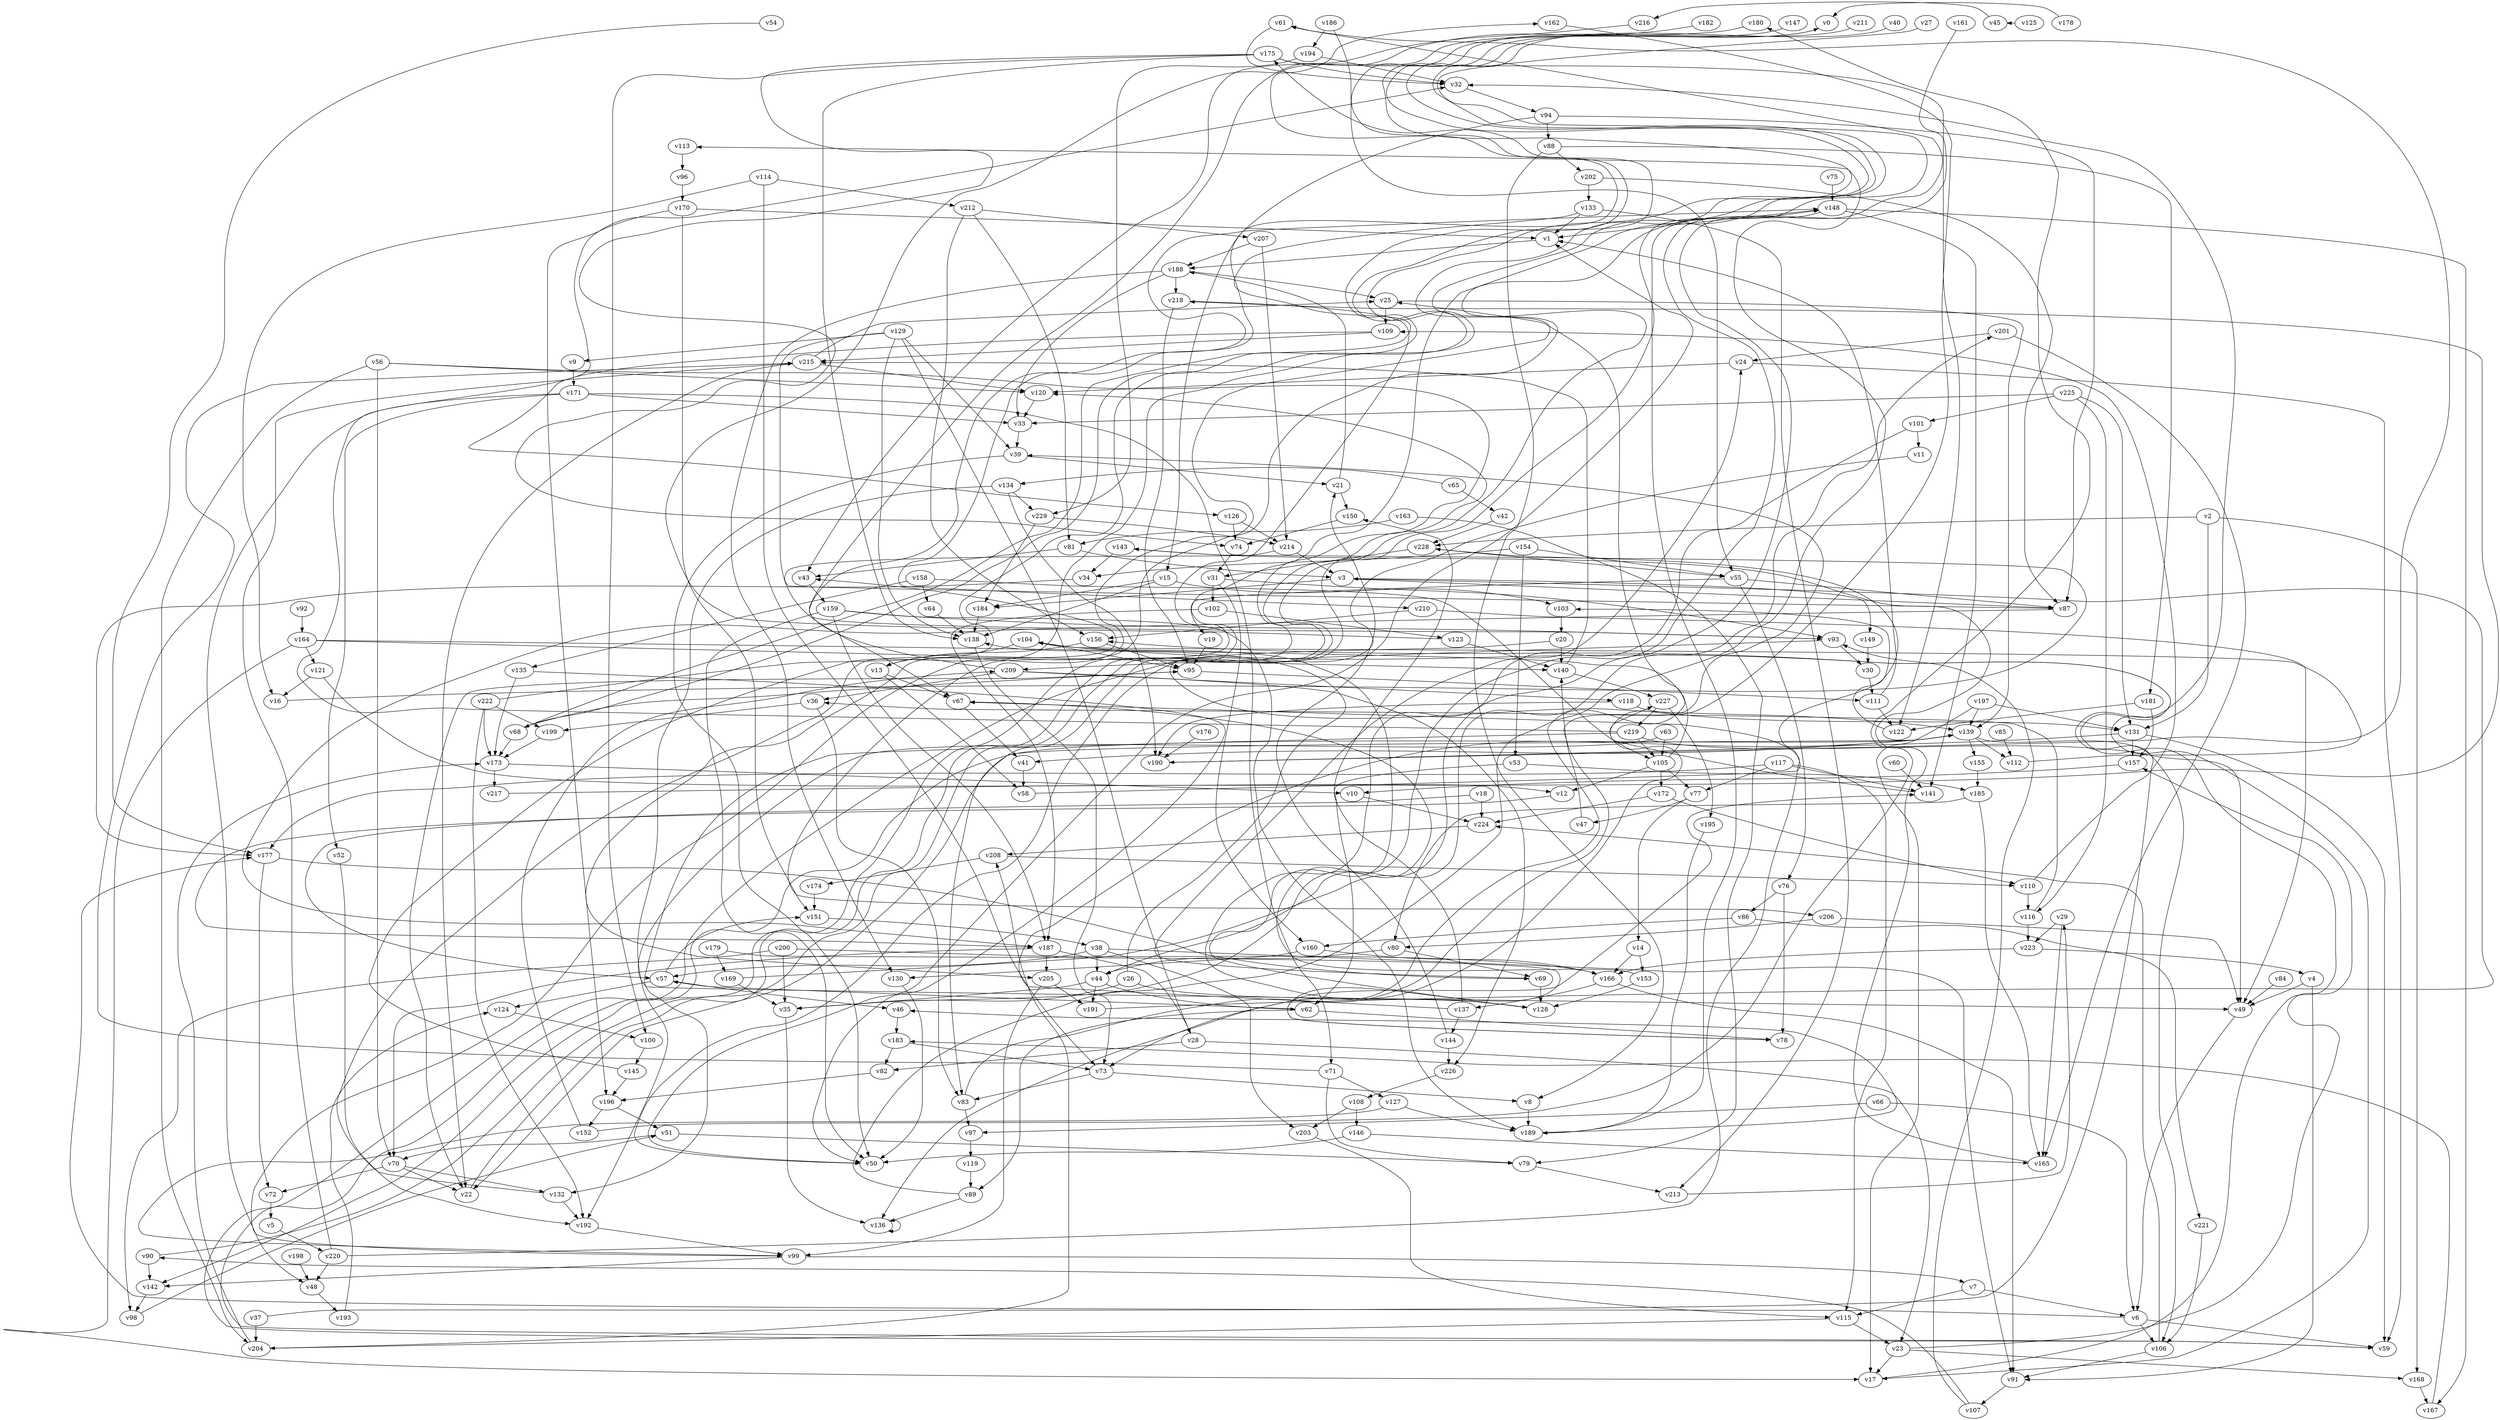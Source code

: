 // Benchmark game 345 - 230 vertices
// time_bound: 54
// targets: v189
digraph G {
    v0 [name="v0", player=0];
    v1 [name="v1", player=0];
    v2 [name="v2", player=1];
    v3 [name="v3", player=0];
    v4 [name="v4", player=1];
    v5 [name="v5", player=1];
    v6 [name="v6", player=0];
    v7 [name="v7", player=1];
    v8 [name="v8", player=1];
    v9 [name="v9", player=1];
    v10 [name="v10", player=1];
    v11 [name="v11", player=0];
    v12 [name="v12", player=0];
    v13 [name="v13", player=0];
    v14 [name="v14", player=1];
    v15 [name="v15", player=1];
    v16 [name="v16", player=0];
    v17 [name="v17", player=1];
    v18 [name="v18", player=0];
    v19 [name="v19", player=1];
    v20 [name="v20", player=0];
    v21 [name="v21", player=1];
    v22 [name="v22", player=0];
    v23 [name="v23", player=0];
    v24 [name="v24", player=0];
    v25 [name="v25", player=0];
    v26 [name="v26", player=0];
    v27 [name="v27", player=1];
    v28 [name="v28", player=1];
    v29 [name="v29", player=1];
    v30 [name="v30", player=1];
    v31 [name="v31", player=1];
    v32 [name="v32", player=1];
    v33 [name="v33", player=0];
    v34 [name="v34", player=1];
    v35 [name="v35", player=1];
    v36 [name="v36", player=1];
    v37 [name="v37", player=1];
    v38 [name="v38", player=0];
    v39 [name="v39", player=0];
    v40 [name="v40", player=1];
    v41 [name="v41", player=1];
    v42 [name="v42", player=1];
    v43 [name="v43", player=1];
    v44 [name="v44", player=1];
    v45 [name="v45", player=0];
    v46 [name="v46", player=0];
    v47 [name="v47", player=0];
    v48 [name="v48", player=1];
    v49 [name="v49", player=1];
    v50 [name="v50", player=0];
    v51 [name="v51", player=1];
    v52 [name="v52", player=0];
    v53 [name="v53", player=0];
    v54 [name="v54", player=0];
    v55 [name="v55", player=1];
    v56 [name="v56", player=0];
    v57 [name="v57", player=1];
    v58 [name="v58", player=1];
    v59 [name="v59", player=1];
    v60 [name="v60", player=1];
    v61 [name="v61", player=1];
    v62 [name="v62", player=1];
    v63 [name="v63", player=1];
    v64 [name="v64", player=1];
    v65 [name="v65", player=0];
    v66 [name="v66", player=1];
    v67 [name="v67", player=1];
    v68 [name="v68", player=0];
    v69 [name="v69", player=1];
    v70 [name="v70", player=0];
    v71 [name="v71", player=1];
    v72 [name="v72", player=0];
    v73 [name="v73", player=1];
    v74 [name="v74", player=1];
    v75 [name="v75", player=0];
    v76 [name="v76", player=0];
    v77 [name="v77", player=1];
    v78 [name="v78", player=1];
    v79 [name="v79", player=1];
    v80 [name="v80", player=0];
    v81 [name="v81", player=0];
    v82 [name="v82", player=0];
    v83 [name="v83", player=0];
    v84 [name="v84", player=1];
    v85 [name="v85", player=0];
    v86 [name="v86", player=1];
    v87 [name="v87", player=1];
    v88 [name="v88", player=0];
    v89 [name="v89", player=1];
    v90 [name="v90", player=1];
    v91 [name="v91", player=0];
    v92 [name="v92", player=1];
    v93 [name="v93", player=1];
    v94 [name="v94", player=1];
    v95 [name="v95", player=1];
    v96 [name="v96", player=1];
    v97 [name="v97", player=0];
    v98 [name="v98", player=0];
    v99 [name="v99", player=0];
    v100 [name="v100", player=1];
    v101 [name="v101", player=0];
    v102 [name="v102", player=1];
    v103 [name="v103", player=0];
    v104 [name="v104", player=0];
    v105 [name="v105", player=1];
    v106 [name="v106", player=0];
    v107 [name="v107", player=1];
    v108 [name="v108", player=0];
    v109 [name="v109", player=1];
    v110 [name="v110", player=0];
    v111 [name="v111", player=1];
    v112 [name="v112", player=0];
    v113 [name="v113", player=1];
    v114 [name="v114", player=0];
    v115 [name="v115", player=1];
    v116 [name="v116", player=1];
    v117 [name="v117", player=0];
    v118 [name="v118", player=1];
    v119 [name="v119", player=1];
    v120 [name="v120", player=1];
    v121 [name="v121", player=1];
    v122 [name="v122", player=1];
    v123 [name="v123", player=1];
    v124 [name="v124", player=1];
    v125 [name="v125", player=0];
    v126 [name="v126", player=1];
    v127 [name="v127", player=0];
    v128 [name="v128", player=0];
    v129 [name="v129", player=1];
    v130 [name="v130", player=1];
    v131 [name="v131", player=1];
    v132 [name="v132", player=1];
    v133 [name="v133", player=0];
    v134 [name="v134", player=0];
    v135 [name="v135", player=1];
    v136 [name="v136", player=0];
    v137 [name="v137", player=0];
    v138 [name="v138", player=1];
    v139 [name="v139", player=1];
    v140 [name="v140", player=1];
    v141 [name="v141", player=0];
    v142 [name="v142", player=1];
    v143 [name="v143", player=1];
    v144 [name="v144", player=0];
    v145 [name="v145", player=1];
    v146 [name="v146", player=1];
    v147 [name="v147", player=0];
    v148 [name="v148", player=1];
    v149 [name="v149", player=0];
    v150 [name="v150", player=0];
    v151 [name="v151", player=1];
    v152 [name="v152", player=0];
    v153 [name="v153", player=0];
    v154 [name="v154", player=0];
    v155 [name="v155", player=0];
    v156 [name="v156", player=1];
    v157 [name="v157", player=1];
    v158 [name="v158", player=0];
    v159 [name="v159", player=0];
    v160 [name="v160", player=0];
    v161 [name="v161", player=1];
    v162 [name="v162", player=0];
    v163 [name="v163", player=0];
    v164 [name="v164", player=1];
    v165 [name="v165", player=1];
    v166 [name="v166", player=1];
    v167 [name="v167", player=0];
    v168 [name="v168", player=0];
    v169 [name="v169", player=1];
    v170 [name="v170", player=1];
    v171 [name="v171", player=1];
    v172 [name="v172", player=1];
    v173 [name="v173", player=0];
    v174 [name="v174", player=1];
    v175 [name="v175", player=0];
    v176 [name="v176", player=1];
    v177 [name="v177", player=0];
    v178 [name="v178", player=0];
    v179 [name="v179", player=0];
    v180 [name="v180", player=1];
    v181 [name="v181", player=0];
    v182 [name="v182", player=0];
    v183 [name="v183", player=0];
    v184 [name="v184", player=0];
    v185 [name="v185", player=1];
    v186 [name="v186", player=1];
    v187 [name="v187", player=1];
    v188 [name="v188", player=1];
    v189 [name="v189", player=0, target=1];
    v190 [name="v190", player=1];
    v191 [name="v191", player=1];
    v192 [name="v192", player=1];
    v193 [name="v193", player=1];
    v194 [name="v194", player=1];
    v195 [name="v195", player=1];
    v196 [name="v196", player=1];
    v197 [name="v197", player=1];
    v198 [name="v198", player=0];
    v199 [name="v199", player=1];
    v200 [name="v200", player=0];
    v201 [name="v201", player=1];
    v202 [name="v202", player=1];
    v203 [name="v203", player=0];
    v204 [name="v204", player=0];
    v205 [name="v205", player=0];
    v206 [name="v206", player=1];
    v207 [name="v207", player=0];
    v208 [name="v208", player=1];
    v209 [name="v209", player=1];
    v210 [name="v210", player=0];
    v211 [name="v211", player=0];
    v212 [name="v212", player=1];
    v213 [name="v213", player=0];
    v214 [name="v214", player=0];
    v215 [name="v215", player=0];
    v216 [name="v216", player=1];
    v217 [name="v217", player=0];
    v218 [name="v218", player=1];
    v219 [name="v219", player=0];
    v220 [name="v220", player=1];
    v221 [name="v221", player=1];
    v222 [name="v222", player=0];
    v223 [name="v223", player=0];
    v224 [name="v224", player=1];
    v225 [name="v225", player=1];
    v226 [name="v226", player=0];
    v227 [name="v227", player=0];
    v228 [name="v228", player=1];
    v229 [name="v229", player=1];

    v0 -> v205 [constraint="t < 10"];
    v1 -> v188;
    v2 -> v131;
    v3 -> v87 [constraint="t >= 4"];
    v4 -> v49;
    v5 -> v220;
    v6 -> v177 [constraint="t < 14"];
    v7 -> v115;
    v8 -> v189;
    v9 -> v171;
    v10 -> v224;
    v11 -> v50 [constraint="t >= 2"];
    v12 -> v187 [constraint="t mod 2 == 0"];
    v13 -> v67;
    v14 -> v153;
    v15 -> v184 [constraint="t mod 2 == 0"];
    v16 -> v143 [constraint="t < 7"];
    v17 -> v156 [constraint="t < 12"];
    v18 -> v57 [constraint="t mod 2 == 0"];
    v19 -> v95;
    v20 -> v139 [constraint="t < 5"];
    v21 -> v188;
    v22 -> v148 [constraint="t >= 2"];
    v23 -> v157 [constraint="t >= 5"];
    v24 -> v59;
    v25 -> v139;
    v26 -> v138 [constraint="t < 12"];
    v27 -> v22 [constraint="t mod 3 == 0"];
    v28 -> v82;
    v29 -> v165;
    v30 -> v111;
    v31 -> v160;
    v32 -> v94;
    v33 -> v39;
    v34 -> v177 [constraint="t < 5"];
    v35 -> v67 [constraint="t < 8"];
    v36 -> v83;
    v37 -> v32 [constraint="t mod 3 == 1"];
    v38 -> v44;
    v39 -> v21;
    v40 -> v59 [constraint="t < 11"];
    v41 -> v58;
    v42 -> v228;
    v43 -> v159;
    v44 -> v35;
    v45 -> v216 [constraint="t < 6"];
    v46 -> v183;
    v47 -> v140;
    v48 -> v193;
    v49 -> v6;
    v50 -> v1 [constraint="t >= 1"];
    v51 -> v79;
    v52 -> v192;
    v53 -> v62;
    v54 -> v177 [constraint="t mod 3 == 2"];
    v55 -> v76;
    v56 -> v142 [constraint="t < 15"];
    v57 -> v151;
    v58 -> v228 [constraint="t mod 4 == 1"];
    v59 -> v139 [constraint="t >= 1"];
    v60 -> v141;
    v61 -> v32 [constraint="t mod 2 == 1"];
    v62 -> v57 [constraint="t < 15"];
    v63 -> v49 [constraint="t mod 4 == 1"];
    v64 -> v138;
    v65 -> v134 [constraint="t < 8"];
    v66 -> v97;
    v67 -> v41;
    v68 -> v95 [constraint="t mod 4 == 3"];
    v69 -> v24 [constraint="t < 9"];
    v70 -> v22;
    v71 -> v215 [constraint="t < 12"];
    v72 -> v5;
    v73 -> v83;
    v74 -> v31;
    v75 -> v148;
    v76 -> v78;
    v77 -> v47;
    v78 -> v141 [constraint="t < 14"];
    v79 -> v213;
    v80 -> v69;
    v81 -> v3;
    v82 -> v196 [constraint="t < 14"];
    v83 -> v39 [constraint="t mod 5 == 1"];
    v84 -> v49;
    v85 -> v112;
    v86 -> v160;
    v87 -> v187 [constraint="t >= 3"];
    v88 -> v181;
    v89 -> v113 [constraint="t < 9"];
    v90 -> v120 [constraint="t mod 4 == 0"];
    v91 -> v107;
    v92 -> v164;
    v93 -> v209;
    v94 -> v15;
    v95 -> v22;
    v96 -> v170;
    v97 -> v119;
    v98 -> v51 [constraint="t < 12"];
    v99 -> v7;
    v100 -> v145;
    v101 -> v128 [constraint="t < 7"];
    v102 -> v187;
    v103 -> v20;
    v104 -> v17 [constraint="t >= 5"];
    v105 -> v77;
    v106 -> v91;
    v107 -> v90 [constraint="t < 8"];
    v108 -> v203;
    v109 -> v126 [constraint="t < 8"];
    v110 -> v109;
    v111 -> v1;
    v112 -> v104 [constraint="t >= 4"];
    v113 -> v96;
    v114 -> v212;
    v115 -> v23;
    v116 -> v223;
    v117 -> v177;
    v118 -> v190;
    v119 -> v89;
    v120 -> v33;
    v121 -> v12 [constraint="t mod 2 == 0"];
    v122 -> v103 [constraint="t >= 2"];
    v123 -> v162 [constraint="t < 11"];
    v124 -> v100;
    v125 -> v45 [constraint="t < 13"];
    v126 -> v74;
    v127 -> v99 [constraint="t >= 2"];
    v128 -> v104 [constraint="t < 14"];
    v129 -> v67;
    v130 -> v50;
    v131 -> v190;
    v132 -> v43 [constraint="t >= 4"];
    v133 -> v68 [constraint="t < 7"];
    v134 -> v229;
    v135 -> v50 [constraint="t mod 5 == 2"];
    v136 -> v136 [constraint="t >= 2"];
    v137 -> v139 [constraint="t < 12"];
    v138 -> v73;
    v139 -> v83;
    v140 -> v215;
    v141 -> v227 [constraint="t mod 5 == 0"];
    v142 -> v98;
    v143 -> v34;
    v144 -> v21;
    v145 -> v0 [constraint="t mod 5 == 3"];
    v146 -> v165;
    v147 -> v68 [constraint="t mod 4 == 3"];
    v148 -> v141;
    v149 -> v30;
    v150 -> v74;
    v151 -> v38;
    v152 -> v180 [constraint="t < 12"];
    v153 -> v61 [constraint="t < 10"];
    v154 -> v55;
    v155 -> v185;
    v156 -> v95;
    v157 -> v10 [constraint="t >= 1"];
    v158 -> v135;
    v159 -> v187;
    v160 -> v166;
    v161 -> v44 [constraint="t mod 4 == 1"];
    v162 -> v136 [constraint="t >= 4"];
    v163 -> v79;
    v164 -> v73 [constraint="t >= 2"];
    v165 -> v143 [constraint="t mod 2 == 1"];
    v166 -> v137;
    v167 -> v183 [constraint="t mod 2 == 0"];
    v168 -> v167;
    v169 -> v201 [constraint="t < 9"];
    v170 -> v196;
    v171 -> v48;
    v172 -> v110;
    v173 -> v10;
    v174 -> v151;
    v175 -> v74 [constraint="t >= 4"];
    v176 -> v190;
    v177 -> v69 [constraint="t mod 3 == 1"];
    v178 -> v0 [constraint="t mod 3 == 2"];
    v179 -> v78 [constraint="t mod 2 == 1"];
    v180 -> v210 [constraint="t < 5"];
    v181 -> v157;
    v182 -> v93 [constraint="t mod 5 == 0"];
    v183 -> v73;
    v184 -> v138;
    v185 -> v80 [constraint="t mod 5 == 3"];
    v186 -> v194;
    v187 -> v28;
    v188 -> v25;
    v189 -> v46 [constraint="t mod 4 == 0"];
    v190 -> v61 [constraint="t >= 3"];
    v191 -> v3 [constraint="t >= 4"];
    v192 -> v99;
    v193 -> v124;
    v194 -> v32;
    v195 -> v189;
    v196 -> v152;
    v197 -> v131;
    v198 -> v48;
    v199 -> v173;
    v200 -> v166;
    v201 -> v24;
    v202 -> v133;
    v203 -> v115;
    v204 -> v208;
    v205 -> v191;
    v206 -> v49;
    v207 -> v214;
    v208 -> v174;
    v209 -> v148 [constraint="t mod 4 == 0"];
    v210 -> v49;
    v211 -> v99 [constraint="t < 15"];
    v212 -> v81;
    v213 -> v29 [constraint="t < 8"];
    v214 -> v87 [constraint="t >= 2"];
    v215 -> v22;
    v216 -> v43 [constraint="t >= 4"];
    v217 -> v218 [constraint="t >= 3"];
    v218 -> v206 [constraint="t >= 1"];
    v219 -> v32 [constraint="t >= 2"];
    v220 -> v67 [constraint="t < 8"];
    v221 -> v106;
    v222 -> v175 [constraint="t < 9"];
    v223 -> v4;
    v224 -> v208;
    v225 -> v116;
    v226 -> v108;
    v227 -> v219;
    v228 -> v55;
    v229 -> v214;
    v164 -> v140;
    v127 -> v189;
    v139 -> v106;
    v152 -> v209;
    v185 -> v165;
    v159 -> v50;
    v65 -> v42;
    v23 -> v168;
    v111 -> v122;
    v21 -> v150;
    v177 -> v72;
    v55 -> v19;
    v225 -> v131;
    v23 -> v17;
    v129 -> v138;
    v2 -> v228;
    v121 -> v16;
    v89 -> v136;
    v93 -> v30;
    v175 -> v138;
    v215 -> v25;
    v153 -> v128;
    v139 -> v112;
    v171 -> v71;
    v133 -> v1;
    v80 -> v44;
    v88 -> v202;
    v188 -> v33;
    v220 -> v215;
    v159 -> v189;
    v159 -> v93;
    v131 -> v157;
    v6 -> v106;
    v26 -> v35;
    v94 -> v87;
    v38 -> v203;
    v156 -> v13;
    v53 -> v185;
    v37 -> v204;
    v38 -> v57;
    v123 -> v140;
    v107 -> v93;
    v148 -> v1;
    v108 -> v146;
    v24 -> v120;
    v129 -> v39;
    v90 -> v142;
    v207 -> v188;
    v200 -> v35;
    v214 -> v3;
    v171 -> v52;
    v164 -> v121;
    v55 -> v87;
    v129 -> v9;
    v7 -> v6;
    v44 -> v62;
    v62 -> v89;
    v25 -> v109;
    v205 -> v99;
    v225 -> v33;
    v196 -> v51;
    v15 -> v138;
    v173 -> v217;
    v187 -> v205;
    v197 -> v17;
    v117 -> v115;
    v163 -> v81;
    v186 -> v55;
    v26 -> v128;
    v86 -> v221;
    v118 -> v131;
    v18 -> v224;
    v170 -> v151;
    v197 -> v139;
    v3 -> v149;
    v181 -> v122;
    v71 -> v127;
    v15 -> v103;
    v175 -> v122;
    v110 -> v116;
    v57 -> v124;
    v146 -> v50;
    v20 -> v140;
    v154 -> v34;
    v175 -> v100;
    v4 -> v91;
    v117 -> v141;
    v148 -> v167;
    v200 -> v98;
    v219 -> v132;
    v215 -> v120;
    v212 -> v156;
    v134 -> v192;
    v115 -> v204;
    v57 -> v46;
    v106 -> v224;
    v13 -> v58;
    v140 -> v227;
    v104 -> v95;
    v202 -> v87;
    v66 -> v6;
    v36 -> v199;
    v56 -> v204;
    v218 -> v95;
    v6 -> v59;
    v220 -> v48;
    v114 -> v73;
    v132 -> v192;
    v76 -> v86;
    v210 -> v156;
    v77 -> v14;
    v38 -> v91;
    v63 -> v105;
    v83 -> v97;
    v201 -> v165;
    v117 -> v77;
    v135 -> v173;
    v229 -> v184;
    v145 -> v196;
    v126 -> v214;
    v70 -> v72;
    v209 -> v36;
    v94 -> v88;
    v222 -> v173;
    v169 -> v35;
    v56 -> v70;
    v44 -> v191;
    v28 -> v23;
    v102 -> v123;
    v131 -> v59;
    v129 -> v28;
    v73 -> v8;
    v133 -> v213;
    v171 -> v33;
    v95 -> v111;
    v35 -> v136;
    v175 -> v32;
    v2 -> v168;
    v166 -> v91;
    v71 -> v79;
    v29 -> v223;
    v194 -> v229;
    v170 -> v1;
    v134 -> v190;
    v187 -> v70;
    v116 -> v36;
    v209 -> v226;
    v222 -> v199;
    v69 -> v128;
    v228 -> v31;
    v68 -> v173;
    v31 -> v102;
    v81 -> v43;
    v179 -> v169;
    v70 -> v132;
    v56 -> v120;
    v188 -> v130;
    v137 -> v144;
    v188 -> v218;
    v160 -> v130;
    v14 -> v166;
    v62 -> v78;
    v206 -> v80;
    v39 -> v50;
    v144 -> v226;
    v139 -> v155;
    v105 -> v172;
    v114 -> v16;
    v101 -> v11;
    v31 -> v93;
    v158 -> v64;
    v222 -> v192;
    v139 -> v41;
    v208 -> v110;
    v204 -> v173;
    v223 -> v166;
    v219 -> v105;
    v105 -> v25;
    v212 -> v207;
    v183 -> v82;
    v88 -> v8;
    v137 -> v150;
    v154 -> v53;
    v172 -> v224;
    v109 -> v215;
    v99 -> v142;
    v227 -> v195;
    v148 -> v189;
    v105 -> v12;
    v219 -> v49;
    v104 -> v13;
    v3 -> v184;
    v51 -> v70;
    v225 -> v101;
    v164 -> v17;
    v158 -> v105;
    v209 -> v118;
}
